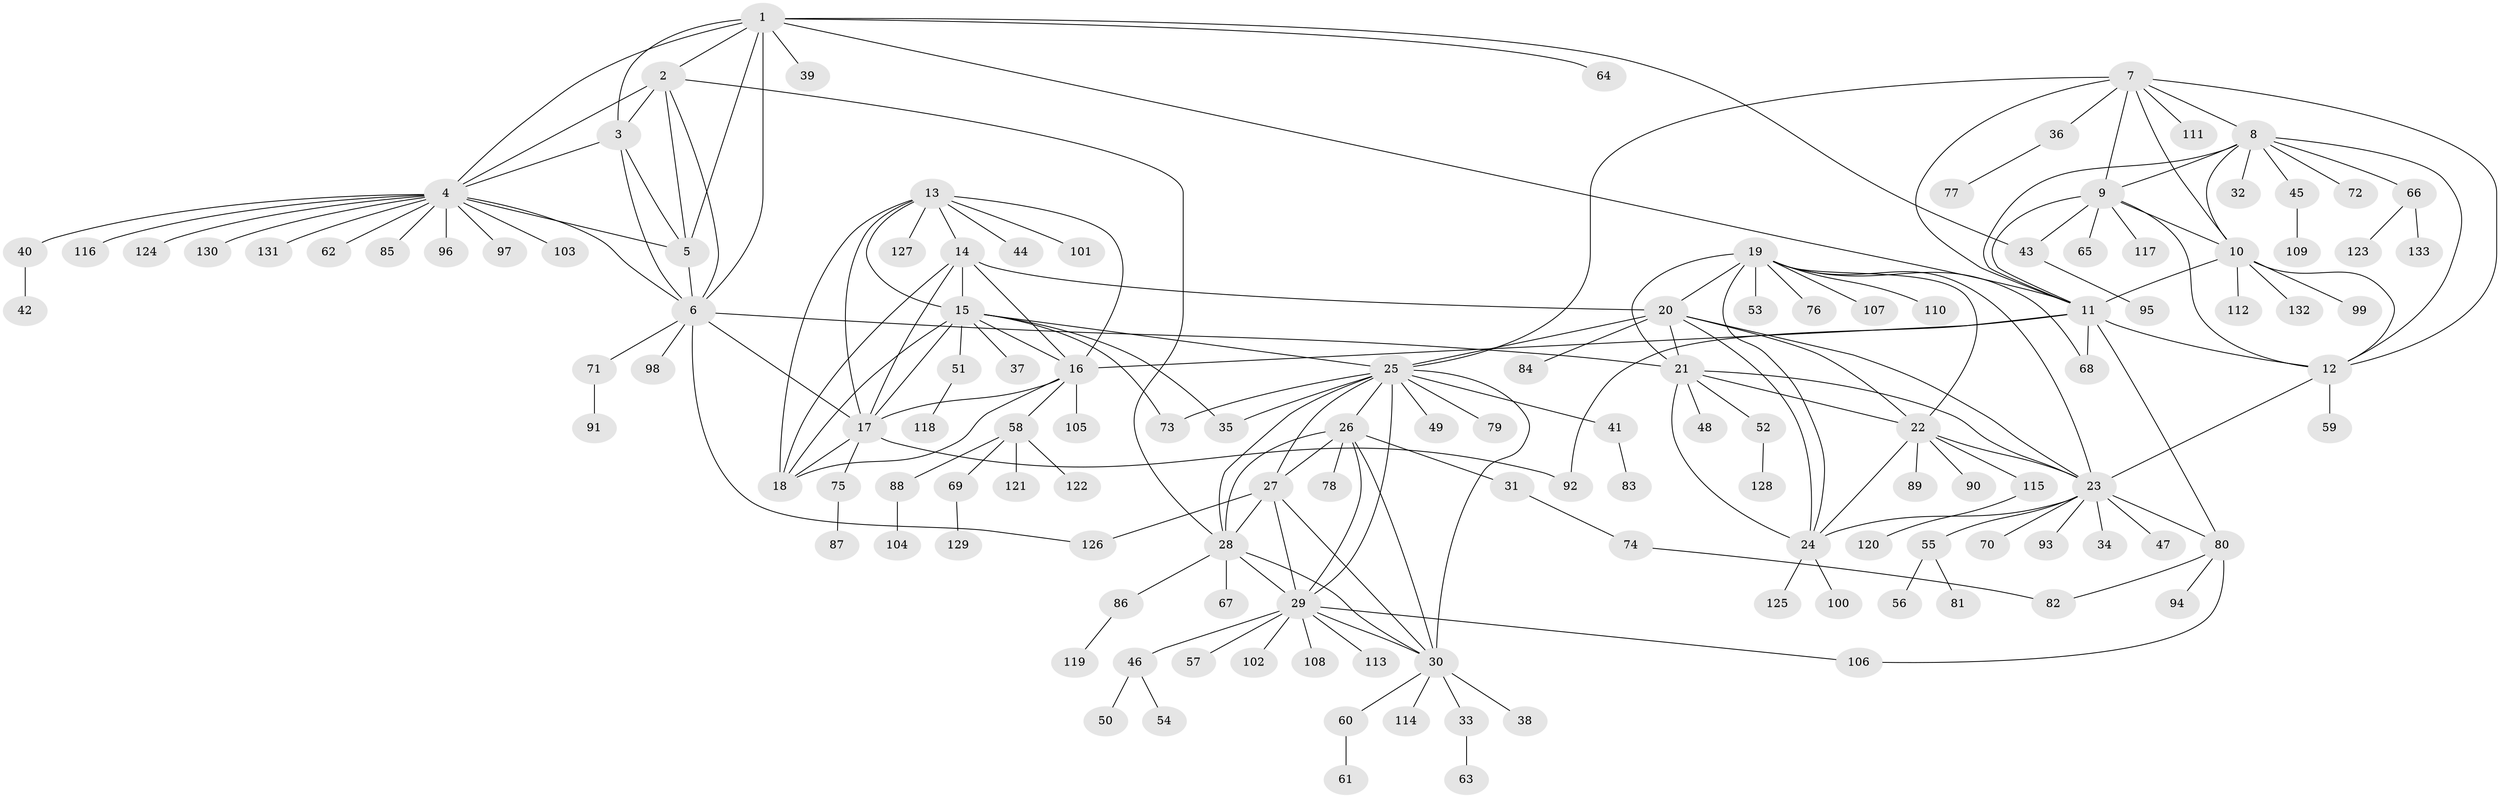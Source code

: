 // coarse degree distribution, {6: 0.1044776119402985, 4: 0.05970149253731343, 7: 0.1044776119402985, 8: 0.04477611940298507, 10: 0.029850746268656716, 3: 0.014925373134328358, 11: 0.029850746268656716, 2: 0.13432835820895522, 1: 0.47761194029850745}
// Generated by graph-tools (version 1.1) at 2025/52/03/04/25 22:52:47]
// undirected, 133 vertices, 197 edges
graph export_dot {
  node [color=gray90,style=filled];
  1;
  2;
  3;
  4;
  5;
  6;
  7;
  8;
  9;
  10;
  11;
  12;
  13;
  14;
  15;
  16;
  17;
  18;
  19;
  20;
  21;
  22;
  23;
  24;
  25;
  26;
  27;
  28;
  29;
  30;
  31;
  32;
  33;
  34;
  35;
  36;
  37;
  38;
  39;
  40;
  41;
  42;
  43;
  44;
  45;
  46;
  47;
  48;
  49;
  50;
  51;
  52;
  53;
  54;
  55;
  56;
  57;
  58;
  59;
  60;
  61;
  62;
  63;
  64;
  65;
  66;
  67;
  68;
  69;
  70;
  71;
  72;
  73;
  74;
  75;
  76;
  77;
  78;
  79;
  80;
  81;
  82;
  83;
  84;
  85;
  86;
  87;
  88;
  89;
  90;
  91;
  92;
  93;
  94;
  95;
  96;
  97;
  98;
  99;
  100;
  101;
  102;
  103;
  104;
  105;
  106;
  107;
  108;
  109;
  110;
  111;
  112;
  113;
  114;
  115;
  116;
  117;
  118;
  119;
  120;
  121;
  122;
  123;
  124;
  125;
  126;
  127;
  128;
  129;
  130;
  131;
  132;
  133;
  1 -- 2;
  1 -- 3;
  1 -- 4;
  1 -- 5;
  1 -- 6;
  1 -- 11;
  1 -- 39;
  1 -- 43;
  1 -- 64;
  2 -- 3;
  2 -- 4;
  2 -- 5;
  2 -- 6;
  2 -- 28;
  3 -- 4;
  3 -- 5;
  3 -- 6;
  4 -- 5;
  4 -- 6;
  4 -- 40;
  4 -- 62;
  4 -- 85;
  4 -- 96;
  4 -- 97;
  4 -- 103;
  4 -- 116;
  4 -- 124;
  4 -- 130;
  4 -- 131;
  5 -- 6;
  6 -- 17;
  6 -- 21;
  6 -- 71;
  6 -- 98;
  6 -- 126;
  7 -- 8;
  7 -- 9;
  7 -- 10;
  7 -- 11;
  7 -- 12;
  7 -- 25;
  7 -- 36;
  7 -- 111;
  8 -- 9;
  8 -- 10;
  8 -- 11;
  8 -- 12;
  8 -- 32;
  8 -- 45;
  8 -- 66;
  8 -- 72;
  9 -- 10;
  9 -- 11;
  9 -- 12;
  9 -- 43;
  9 -- 65;
  9 -- 117;
  10 -- 11;
  10 -- 12;
  10 -- 99;
  10 -- 112;
  10 -- 132;
  11 -- 12;
  11 -- 16;
  11 -- 68;
  11 -- 80;
  11 -- 92;
  12 -- 23;
  12 -- 59;
  13 -- 14;
  13 -- 15;
  13 -- 16;
  13 -- 17;
  13 -- 18;
  13 -- 44;
  13 -- 101;
  13 -- 127;
  14 -- 15;
  14 -- 16;
  14 -- 17;
  14 -- 18;
  14 -- 20;
  15 -- 16;
  15 -- 17;
  15 -- 18;
  15 -- 25;
  15 -- 35;
  15 -- 37;
  15 -- 51;
  15 -- 73;
  16 -- 17;
  16 -- 18;
  16 -- 58;
  16 -- 105;
  17 -- 18;
  17 -- 75;
  17 -- 92;
  19 -- 20;
  19 -- 21;
  19 -- 22;
  19 -- 23;
  19 -- 24;
  19 -- 53;
  19 -- 68;
  19 -- 76;
  19 -- 107;
  19 -- 110;
  20 -- 21;
  20 -- 22;
  20 -- 23;
  20 -- 24;
  20 -- 25;
  20 -- 84;
  21 -- 22;
  21 -- 23;
  21 -- 24;
  21 -- 48;
  21 -- 52;
  22 -- 23;
  22 -- 24;
  22 -- 89;
  22 -- 90;
  22 -- 115;
  23 -- 24;
  23 -- 34;
  23 -- 47;
  23 -- 55;
  23 -- 70;
  23 -- 80;
  23 -- 93;
  24 -- 100;
  24 -- 125;
  25 -- 26;
  25 -- 27;
  25 -- 28;
  25 -- 29;
  25 -- 30;
  25 -- 35;
  25 -- 41;
  25 -- 49;
  25 -- 73;
  25 -- 79;
  26 -- 27;
  26 -- 28;
  26 -- 29;
  26 -- 30;
  26 -- 31;
  26 -- 78;
  27 -- 28;
  27 -- 29;
  27 -- 30;
  27 -- 126;
  28 -- 29;
  28 -- 30;
  28 -- 67;
  28 -- 86;
  29 -- 30;
  29 -- 46;
  29 -- 57;
  29 -- 102;
  29 -- 106;
  29 -- 108;
  29 -- 113;
  30 -- 33;
  30 -- 38;
  30 -- 60;
  30 -- 114;
  31 -- 74;
  33 -- 63;
  36 -- 77;
  40 -- 42;
  41 -- 83;
  43 -- 95;
  45 -- 109;
  46 -- 50;
  46 -- 54;
  51 -- 118;
  52 -- 128;
  55 -- 56;
  55 -- 81;
  58 -- 69;
  58 -- 88;
  58 -- 121;
  58 -- 122;
  60 -- 61;
  66 -- 123;
  66 -- 133;
  69 -- 129;
  71 -- 91;
  74 -- 82;
  75 -- 87;
  80 -- 82;
  80 -- 94;
  80 -- 106;
  86 -- 119;
  88 -- 104;
  115 -- 120;
}
